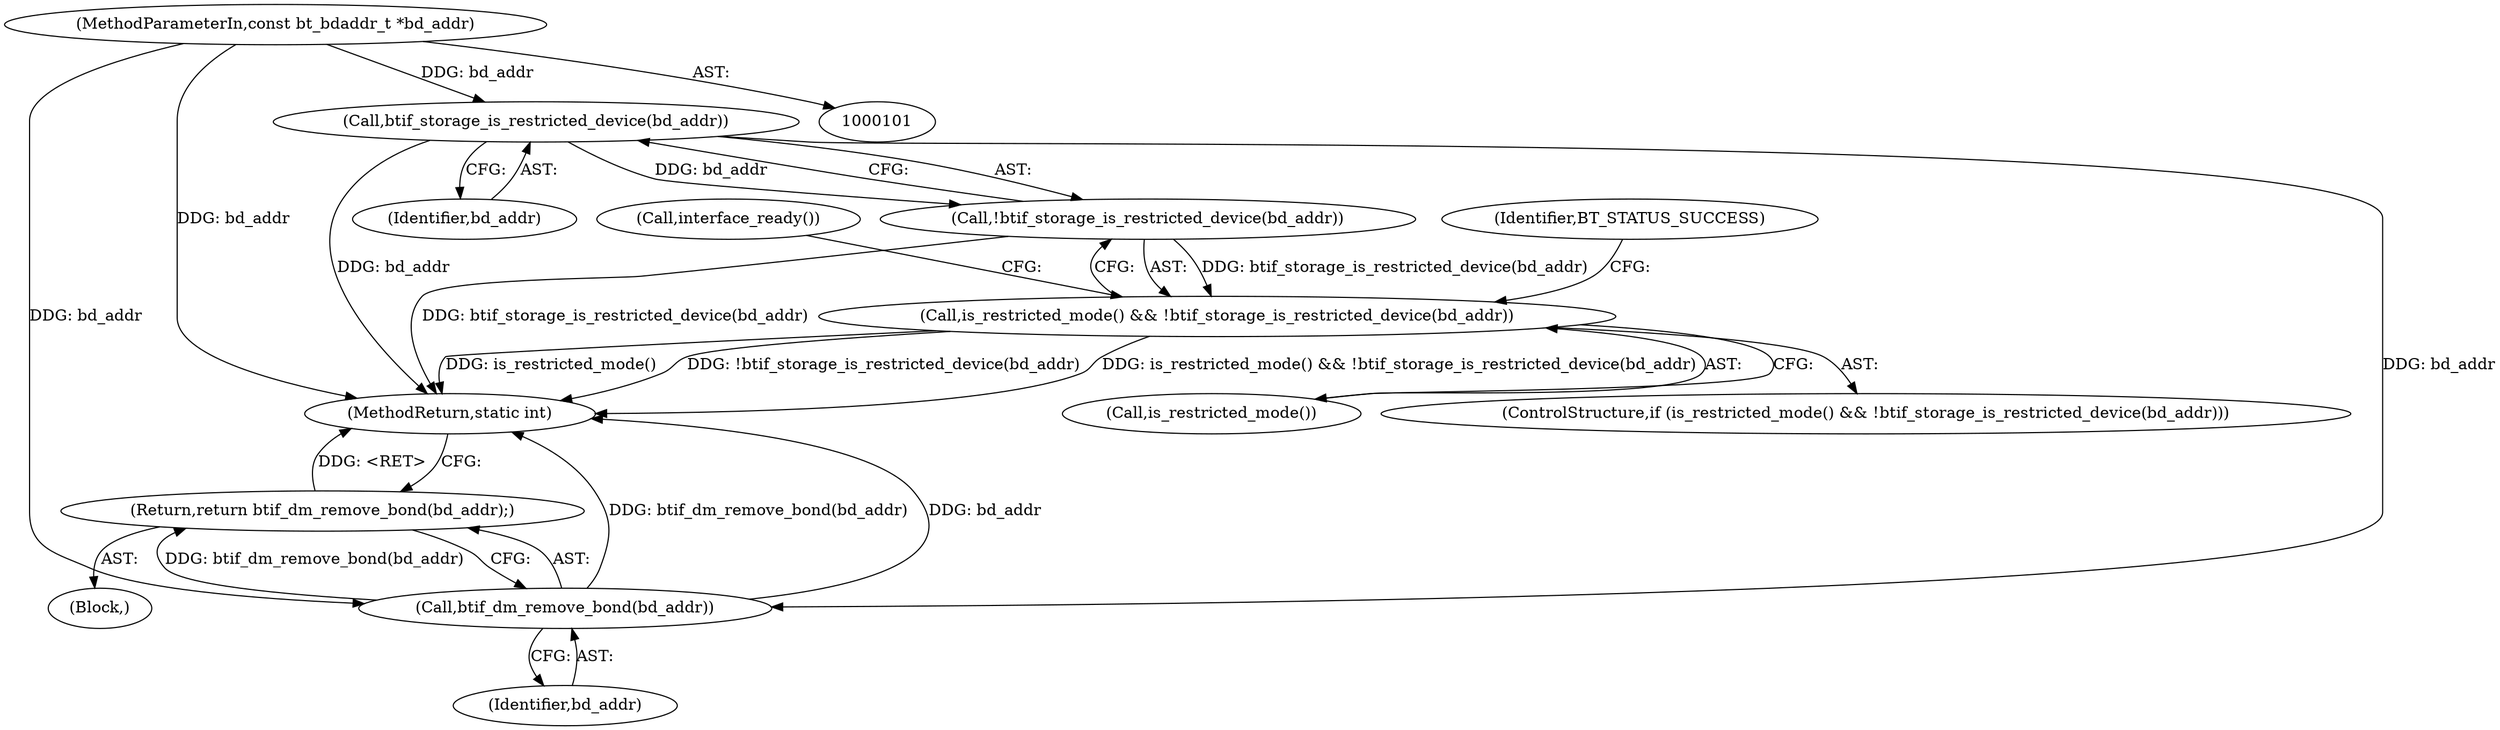 digraph "0_Android_37c88107679d36c419572732b4af6e18bb2f7dce_0@pointer" {
"1000108" [label="(Call,btif_storage_is_restricted_device(bd_addr))"];
"1000102" [label="(MethodParameterIn,const bt_bdaddr_t *bd_addr)"];
"1000107" [label="(Call,!btif_storage_is_restricted_device(bd_addr))"];
"1000105" [label="(Call,is_restricted_mode() && !btif_storage_is_restricted_device(bd_addr))"];
"1000119" [label="(Call,btif_dm_remove_bond(bd_addr))"];
"1000118" [label="(Return,return btif_dm_remove_bond(bd_addr);)"];
"1000120" [label="(Identifier,bd_addr)"];
"1000109" [label="(Identifier,bd_addr)"];
"1000111" [label="(Identifier,BT_STATUS_SUCCESS)"];
"1000118" [label="(Return,return btif_dm_remove_bond(bd_addr);)"];
"1000102" [label="(MethodParameterIn,const bt_bdaddr_t *bd_addr)"];
"1000121" [label="(MethodReturn,static int)"];
"1000108" [label="(Call,btif_storage_is_restricted_device(bd_addr))"];
"1000119" [label="(Call,btif_dm_remove_bond(bd_addr))"];
"1000104" [label="(ControlStructure,if (is_restricted_mode() && !btif_storage_is_restricted_device(bd_addr)))"];
"1000103" [label="(Block,)"];
"1000105" [label="(Call,is_restricted_mode() && !btif_storage_is_restricted_device(bd_addr))"];
"1000106" [label="(Call,is_restricted_mode())"];
"1000114" [label="(Call,interface_ready())"];
"1000107" [label="(Call,!btif_storage_is_restricted_device(bd_addr))"];
"1000108" -> "1000107"  [label="AST: "];
"1000108" -> "1000109"  [label="CFG: "];
"1000109" -> "1000108"  [label="AST: "];
"1000107" -> "1000108"  [label="CFG: "];
"1000108" -> "1000121"  [label="DDG: bd_addr"];
"1000108" -> "1000107"  [label="DDG: bd_addr"];
"1000102" -> "1000108"  [label="DDG: bd_addr"];
"1000108" -> "1000119"  [label="DDG: bd_addr"];
"1000102" -> "1000101"  [label="AST: "];
"1000102" -> "1000121"  [label="DDG: bd_addr"];
"1000102" -> "1000119"  [label="DDG: bd_addr"];
"1000107" -> "1000105"  [label="AST: "];
"1000105" -> "1000107"  [label="CFG: "];
"1000107" -> "1000121"  [label="DDG: btif_storage_is_restricted_device(bd_addr)"];
"1000107" -> "1000105"  [label="DDG: btif_storage_is_restricted_device(bd_addr)"];
"1000105" -> "1000104"  [label="AST: "];
"1000105" -> "1000106"  [label="CFG: "];
"1000106" -> "1000105"  [label="AST: "];
"1000111" -> "1000105"  [label="CFG: "];
"1000114" -> "1000105"  [label="CFG: "];
"1000105" -> "1000121"  [label="DDG: !btif_storage_is_restricted_device(bd_addr)"];
"1000105" -> "1000121"  [label="DDG: is_restricted_mode() && !btif_storage_is_restricted_device(bd_addr)"];
"1000105" -> "1000121"  [label="DDG: is_restricted_mode()"];
"1000119" -> "1000118"  [label="AST: "];
"1000119" -> "1000120"  [label="CFG: "];
"1000120" -> "1000119"  [label="AST: "];
"1000118" -> "1000119"  [label="CFG: "];
"1000119" -> "1000121"  [label="DDG: btif_dm_remove_bond(bd_addr)"];
"1000119" -> "1000121"  [label="DDG: bd_addr"];
"1000119" -> "1000118"  [label="DDG: btif_dm_remove_bond(bd_addr)"];
"1000118" -> "1000103"  [label="AST: "];
"1000121" -> "1000118"  [label="CFG: "];
"1000118" -> "1000121"  [label="DDG: <RET>"];
}
